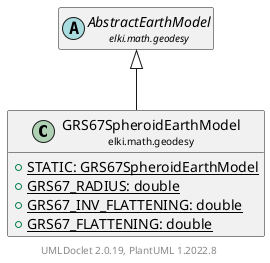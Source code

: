 @startuml
    remove .*\.(Instance|Par|Parameterizer|Factory)$
    set namespaceSeparator none
    hide empty fields
    hide empty methods

    class "<size:14>GRS67SpheroidEarthModel\n<size:10>elki.math.geodesy" as elki.math.geodesy.GRS67SpheroidEarthModel [[GRS67SpheroidEarthModel.html]] {
        {static} +STATIC: GRS67SpheroidEarthModel
        {static} +GRS67_RADIUS: double
        {static} +GRS67_INV_FLATTENING: double
        {static} +GRS67_FLATTENING: double
    }

    abstract class "<size:14>AbstractEarthModel\n<size:10>elki.math.geodesy" as elki.math.geodesy.AbstractEarthModel [[AbstractEarthModel.html]]
    class "<size:14>GRS67SpheroidEarthModel.Par\n<size:10>elki.math.geodesy" as elki.math.geodesy.GRS67SpheroidEarthModel.Par [[GRS67SpheroidEarthModel.Par.html]]

    elki.math.geodesy.AbstractEarthModel <|-- elki.math.geodesy.GRS67SpheroidEarthModel
    elki.math.geodesy.GRS67SpheroidEarthModel +-- elki.math.geodesy.GRS67SpheroidEarthModel.Par

    center footer UMLDoclet 2.0.19, PlantUML 1.2022.8
@enduml

